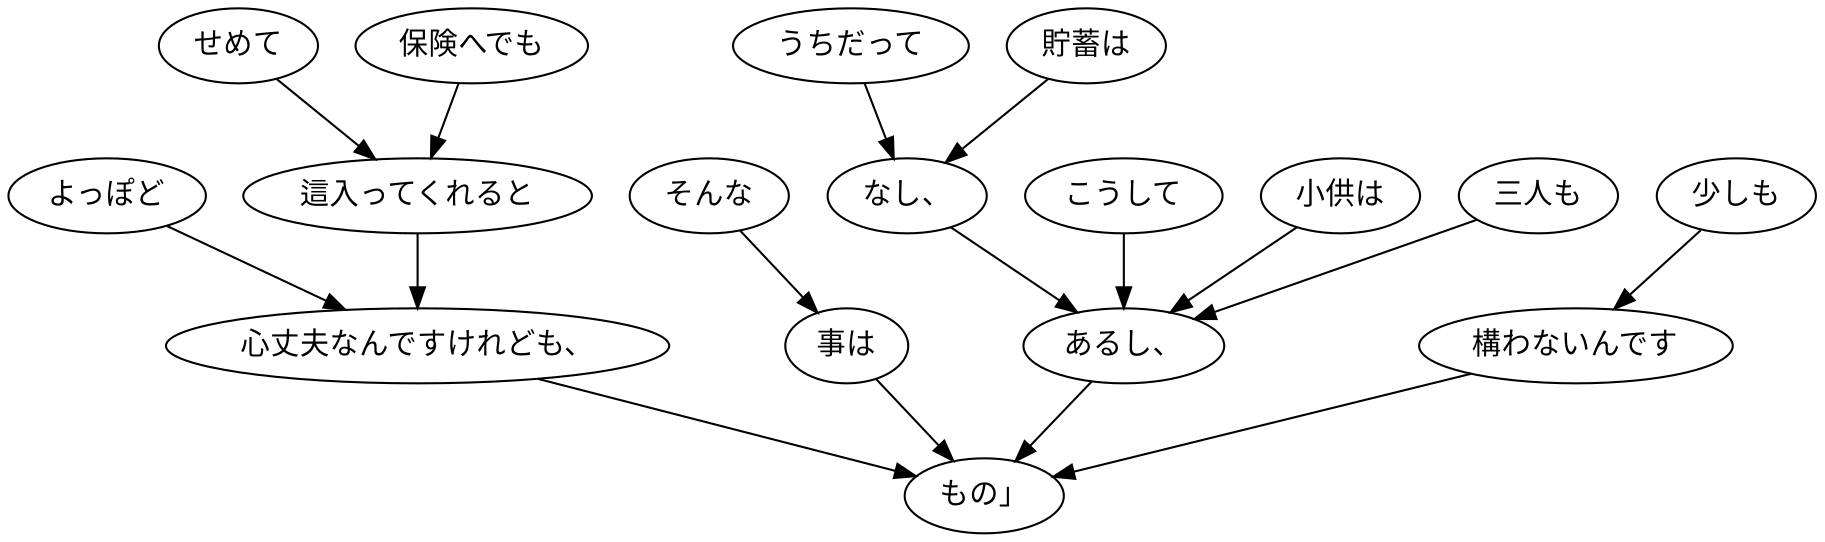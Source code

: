 digraph graph6744 {
	node0 [label="うちだって"];
	node1 [label="貯蓄は"];
	node2 [label="なし、"];
	node3 [label="こうして"];
	node4 [label="小供は"];
	node5 [label="三人も"];
	node6 [label="あるし、"];
	node7 [label="せめて"];
	node8 [label="保険へでも"];
	node9 [label="這入ってくれると"];
	node10 [label="よっぽど"];
	node11 [label="心丈夫なんですけれども、"];
	node12 [label="そんな"];
	node13 [label="事は"];
	node14 [label="少しも"];
	node15 [label="構わないんです"];
	node16 [label="もの」"];
	node0 -> node2;
	node1 -> node2;
	node2 -> node6;
	node3 -> node6;
	node4 -> node6;
	node5 -> node6;
	node6 -> node16;
	node7 -> node9;
	node8 -> node9;
	node9 -> node11;
	node10 -> node11;
	node11 -> node16;
	node12 -> node13;
	node13 -> node16;
	node14 -> node15;
	node15 -> node16;
}
